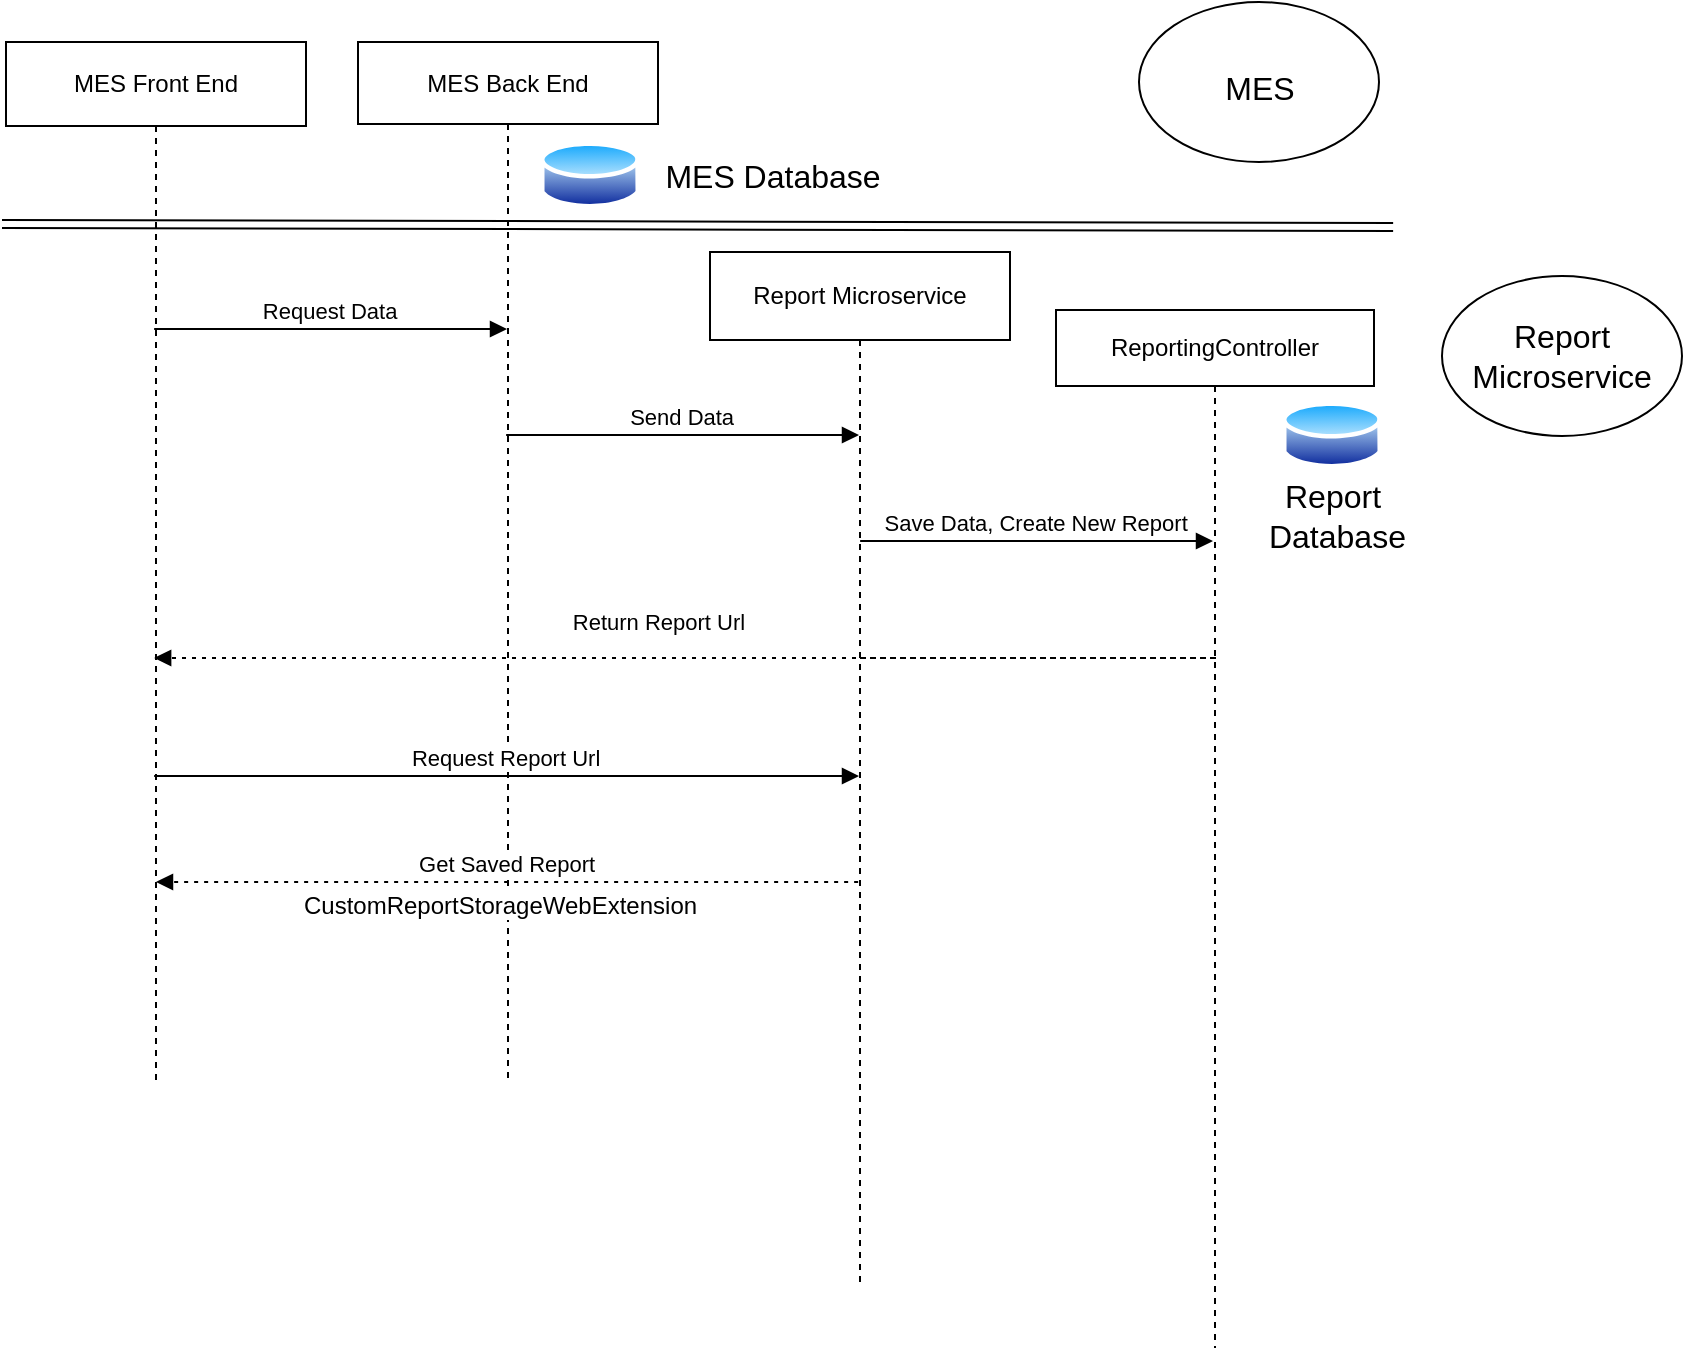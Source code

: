 <mxfile version="22.1.21" type="device">
  <diagram name="Page-1" id="j9rjXyHZkHXLFg0L63g9">
    <mxGraphModel dx="1902" dy="964" grid="0" gridSize="10" guides="1" tooltips="1" connect="1" arrows="1" fold="1" page="0" pageScale="1" pageWidth="850" pageHeight="1100" math="0" shadow="0">
      <root>
        <mxCell id="0" />
        <mxCell id="1" parent="0" />
        <mxCell id="2" value="MES Front End" style="shape=umlLifeline;perimeter=lifelinePerimeter;whiteSpace=wrap;container=1;dropTarget=0;collapsible=0;recursiveResize=0;outlineConnect=0;portConstraint=eastwest;newEdgeStyle={&quot;edgeStyle&quot;:&quot;elbowEdgeStyle&quot;,&quot;elbow&quot;:&quot;vertical&quot;,&quot;curved&quot;:0,&quot;rounded&quot;:0};size=42;" parent="1" vertex="1">
          <mxGeometry x="-5" y="-90" width="150" height="521" as="geometry" />
        </mxCell>
        <mxCell id="3" value="MES Back End" style="shape=umlLifeline;perimeter=lifelinePerimeter;whiteSpace=wrap;container=1;dropTarget=0;collapsible=0;recursiveResize=0;outlineConnect=0;portConstraint=eastwest;newEdgeStyle={&quot;edgeStyle&quot;:&quot;elbowEdgeStyle&quot;,&quot;elbow&quot;:&quot;vertical&quot;,&quot;curved&quot;:0,&quot;rounded&quot;:0};size=41;" parent="1" vertex="1">
          <mxGeometry x="171" y="-90" width="150" height="521" as="geometry" />
        </mxCell>
        <mxCell id="4" value="Report Microservice" style="shape=umlLifeline;perimeter=lifelinePerimeter;whiteSpace=wrap;container=1;dropTarget=0;collapsible=0;recursiveResize=0;outlineConnect=0;portConstraint=eastwest;newEdgeStyle={&quot;edgeStyle&quot;:&quot;elbowEdgeStyle&quot;,&quot;elbow&quot;:&quot;vertical&quot;,&quot;curved&quot;:0,&quot;rounded&quot;:0};size=44;" parent="1" vertex="1">
          <mxGeometry x="347" y="15" width="150" height="518" as="geometry" />
        </mxCell>
        <mxCell id="5" value="ReportingController" style="shape=umlLifeline;perimeter=lifelinePerimeter;whiteSpace=wrap;container=1;dropTarget=0;collapsible=0;recursiveResize=0;outlineConnect=0;portConstraint=eastwest;newEdgeStyle={&quot;edgeStyle&quot;:&quot;elbowEdgeStyle&quot;,&quot;elbow&quot;:&quot;vertical&quot;,&quot;curved&quot;:0,&quot;rounded&quot;:0};size=38;" parent="1" vertex="1">
          <mxGeometry x="520" y="44" width="159" height="519" as="geometry" />
        </mxCell>
        <mxCell id="9" value="Send Data" style="verticalAlign=bottom;endArrow=block;edgeStyle=elbowEdgeStyle;elbow=horizontal;curved=0;rounded=0;" parent="1" edge="1">
          <mxGeometry relative="1" as="geometry">
            <Array as="points">
              <mxPoint x="385" y="85" />
            </Array>
            <mxPoint x="245.071" y="106.5" as="sourcePoint" />
            <mxPoint x="421.5" y="106.5" as="targetPoint" />
          </mxGeometry>
        </mxCell>
        <mxCell id="11" value="Return Report Url" style="verticalAlign=bottom;endArrow=block;edgeStyle=elbowEdgeStyle;elbow=vertical;curved=0;rounded=0;dashed=1;dashPattern=2 3;" parent="1" edge="1">
          <mxGeometry x="0.29" y="-9" relative="1" as="geometry">
            <Array as="points">
              <mxPoint x="601" y="218" />
            </Array>
            <mxPoint x="422.001" y="218" as="sourcePoint" />
            <mxPoint x="69.071" y="218" as="targetPoint" />
            <mxPoint as="offset" />
          </mxGeometry>
        </mxCell>
        <mxCell id="12" value="Request Report Url" style="verticalAlign=bottom;endArrow=block;edgeStyle=elbowEdgeStyle;elbow=horizontal;curved=0;rounded=0;" parent="1" edge="1">
          <mxGeometry relative="1" as="geometry">
            <Array as="points">
              <mxPoint x="243" y="277" />
            </Array>
            <mxPoint x="69.071" y="277" as="sourcePoint" />
            <mxPoint x="421.5" y="277" as="targetPoint" />
          </mxGeometry>
        </mxCell>
        <mxCell id="13" value="Get Saved Report" style="verticalAlign=bottom;endArrow=block;edgeStyle=elbowEdgeStyle;elbow=vertical;curved=0;rounded=0;dashed=1;dashPattern=2 3;" parent="1" target="2" edge="1">
          <mxGeometry relative="1" as="geometry">
            <Array as="points" />
            <mxPoint x="421.071" y="330" as="sourcePoint" />
            <mxPoint x="791.5" y="330" as="targetPoint" />
          </mxGeometry>
        </mxCell>
        <mxCell id="GWy2PqK0Nmz1Omkhwzc0-14" value="&lt;span style=&quot;color: rgb(0, 0, 0); font-family: Helvetica; font-size: 12px; font-style: normal; font-variant-ligatures: normal; font-variant-caps: normal; font-weight: 400; letter-spacing: normal; orphans: 2; text-align: center; text-indent: 0px; text-transform: none; widows: 2; word-spacing: 0px; -webkit-text-stroke-width: 0px; background-color: rgb(255, 255, 255); text-decoration-thickness: initial; text-decoration-style: initial; text-decoration-color: initial; float: none; display: inline !important;&quot;&gt;CustomReportStorageWebExtension&lt;/span&gt;" style="text;whiteSpace=wrap;html=1;fontSize=16;" vertex="1" parent="1">
          <mxGeometry x="141.996" y="323.999" width="225" height="41" as="geometry" />
        </mxCell>
        <mxCell id="GWy2PqK0Nmz1Omkhwzc0-18" value="Request Data" style="verticalAlign=bottom;endArrow=block;edgeStyle=elbowEdgeStyle;elbow=horizontal;curved=0;rounded=0;" edge="1" parent="1">
          <mxGeometry relative="1" as="geometry">
            <Array as="points">
              <mxPoint x="209" y="32" />
            </Array>
            <mxPoint x="69.071" y="53.5" as="sourcePoint" />
            <mxPoint x="245.5" y="53.5" as="targetPoint" />
          </mxGeometry>
        </mxCell>
        <mxCell id="GWy2PqK0Nmz1Omkhwzc0-19" value="Save Data, Create New Report" style="verticalAlign=bottom;endArrow=block;edgeStyle=elbowEdgeStyle;elbow=horizontal;curved=0;rounded=0;" edge="1" parent="1">
          <mxGeometry relative="1" as="geometry">
            <Array as="points">
              <mxPoint x="562" y="138" />
            </Array>
            <mxPoint x="422.071" y="159.5" as="sourcePoint" />
            <mxPoint x="598.5" y="159.5" as="targetPoint" />
          </mxGeometry>
        </mxCell>
        <mxCell id="GWy2PqK0Nmz1Omkhwzc0-20" value="" style="ellipse;whiteSpace=wrap;html=1;fontSize=16;" vertex="1" parent="1">
          <mxGeometry x="561.5" y="-110" width="120" height="80" as="geometry" />
        </mxCell>
        <mxCell id="GWy2PqK0Nmz1Omkhwzc0-21" value="MES" style="text;html=1;strokeColor=none;fillColor=none;align=center;verticalAlign=middle;whiteSpace=wrap;rounded=0;fontSize=16;" vertex="1" parent="1">
          <mxGeometry x="591.5" y="-82" width="60" height="30" as="geometry" />
        </mxCell>
        <mxCell id="GWy2PqK0Nmz1Omkhwzc0-23" value="" style="ellipse;whiteSpace=wrap;html=1;fontSize=16;" vertex="1" parent="1">
          <mxGeometry x="713" y="27" width="120" height="80" as="geometry" />
        </mxCell>
        <mxCell id="GWy2PqK0Nmz1Omkhwzc0-24" value="Report Microservice" style="text;html=1;strokeColor=none;fillColor=none;align=center;verticalAlign=middle;whiteSpace=wrap;rounded=0;fontSize=16;" vertex="1" parent="1">
          <mxGeometry x="743" y="52" width="60" height="30" as="geometry" />
        </mxCell>
        <mxCell id="GWy2PqK0Nmz1Omkhwzc0-25" value="" style="image;aspect=fixed;perimeter=ellipsePerimeter;html=1;align=center;shadow=0;dashed=0;spacingTop=3;image=img/lib/active_directory/database.svg;fontSize=16;" vertex="1" parent="1">
          <mxGeometry x="262" y="-42" width="50" height="37" as="geometry" />
        </mxCell>
        <mxCell id="GWy2PqK0Nmz1Omkhwzc0-27" value="" style="image;aspect=fixed;perimeter=ellipsePerimeter;html=1;align=center;shadow=0;dashed=0;spacingTop=3;image=img/lib/active_directory/database.svg;fontSize=16;" vertex="1" parent="1">
          <mxGeometry x="633" y="88" width="50" height="37" as="geometry" />
        </mxCell>
        <mxCell id="GWy2PqK0Nmz1Omkhwzc0-42" value="MES Database" style="text;html=1;strokeColor=none;fillColor=none;align=center;verticalAlign=middle;whiteSpace=wrap;rounded=0;fontSize=16;" vertex="1" parent="1">
          <mxGeometry x="312" y="-38" width="133" height="30" as="geometry" />
        </mxCell>
        <mxCell id="GWy2PqK0Nmz1Omkhwzc0-43" value="Report&lt;br&gt;&amp;nbsp;Database" style="text;html=1;strokeColor=none;fillColor=none;align=center;verticalAlign=middle;whiteSpace=wrap;rounded=0;fontSize=16;" vertex="1" parent="1">
          <mxGeometry x="592" y="125" width="133" height="44" as="geometry" />
        </mxCell>
        <mxCell id="GWy2PqK0Nmz1Omkhwzc0-45" value="" style="shape=link;html=1;rounded=0;entryX=1;entryY=0.25;entryDx=0;entryDy=0;" edge="1" parent="1">
          <mxGeometry width="100" relative="1" as="geometry">
            <mxPoint x="-7" y="1" as="sourcePoint" />
            <mxPoint x="688.565" y="2.536" as="targetPoint" />
          </mxGeometry>
        </mxCell>
      </root>
    </mxGraphModel>
  </diagram>
</mxfile>
